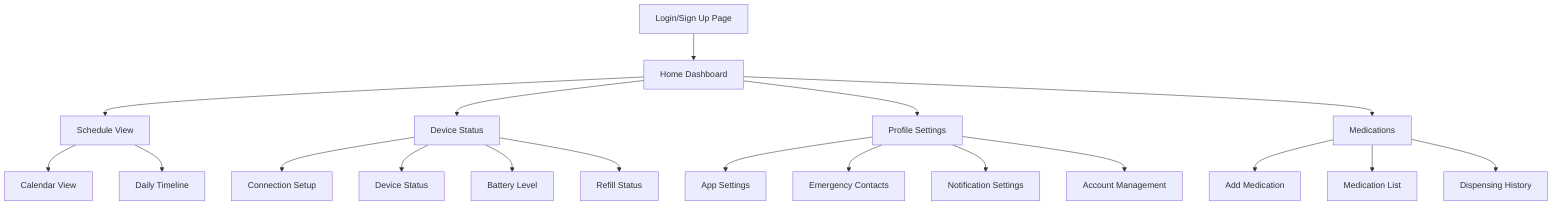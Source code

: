 flowchart TD
    Login[Login/Sign Up Page] --> Home[Home Dashboard]
    
    Home --> Schedule[Schedule View]
    Home --> Device[Device Status]
    Home --> Profile[Profile Settings]
    Home --> Meds[Medications]
    
    Schedule --> Calendar[Calendar View]
    Schedule --> Timeline[Daily Timeline]
    
    Device --> Connect[Connection Setup]
    Device --> Status[Device Status]
    Device --> Battery[Battery Level]
    Device --> Refill[Refill Status]
    
    Meds --> Add[Add Medication]
    Meds --> List[Medication List]
    Meds --> History[Dispensing History]
    
    Profile --> Settings[App Settings]
    Profile --> Contacts[Emergency Contacts]
    Profile --> Notifications[Notification Settings]
    Profile --> Account[Account Management]